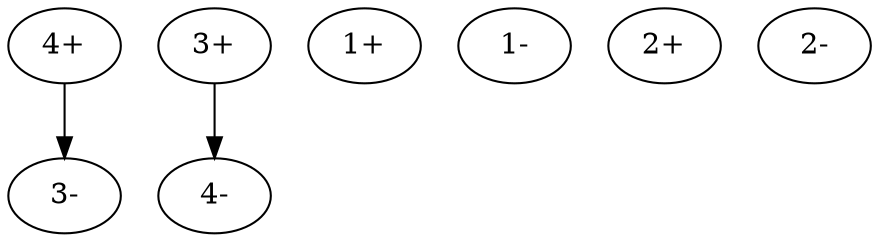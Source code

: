digraph arcs {
"4+" [l=164743]
"4-" [l=164743]
"3+" [l=57869]
"3-" [l=57869]
"1+" [l=1190]
"1-" [l=1190]
"2+" [l=27311]
"2-" [l=27311]
"4+" -> "3-" [d=2147483647 e=100.0 n=7]
"3+" -> "4-" [d=2147483647 e=100.0 n=7]
}
